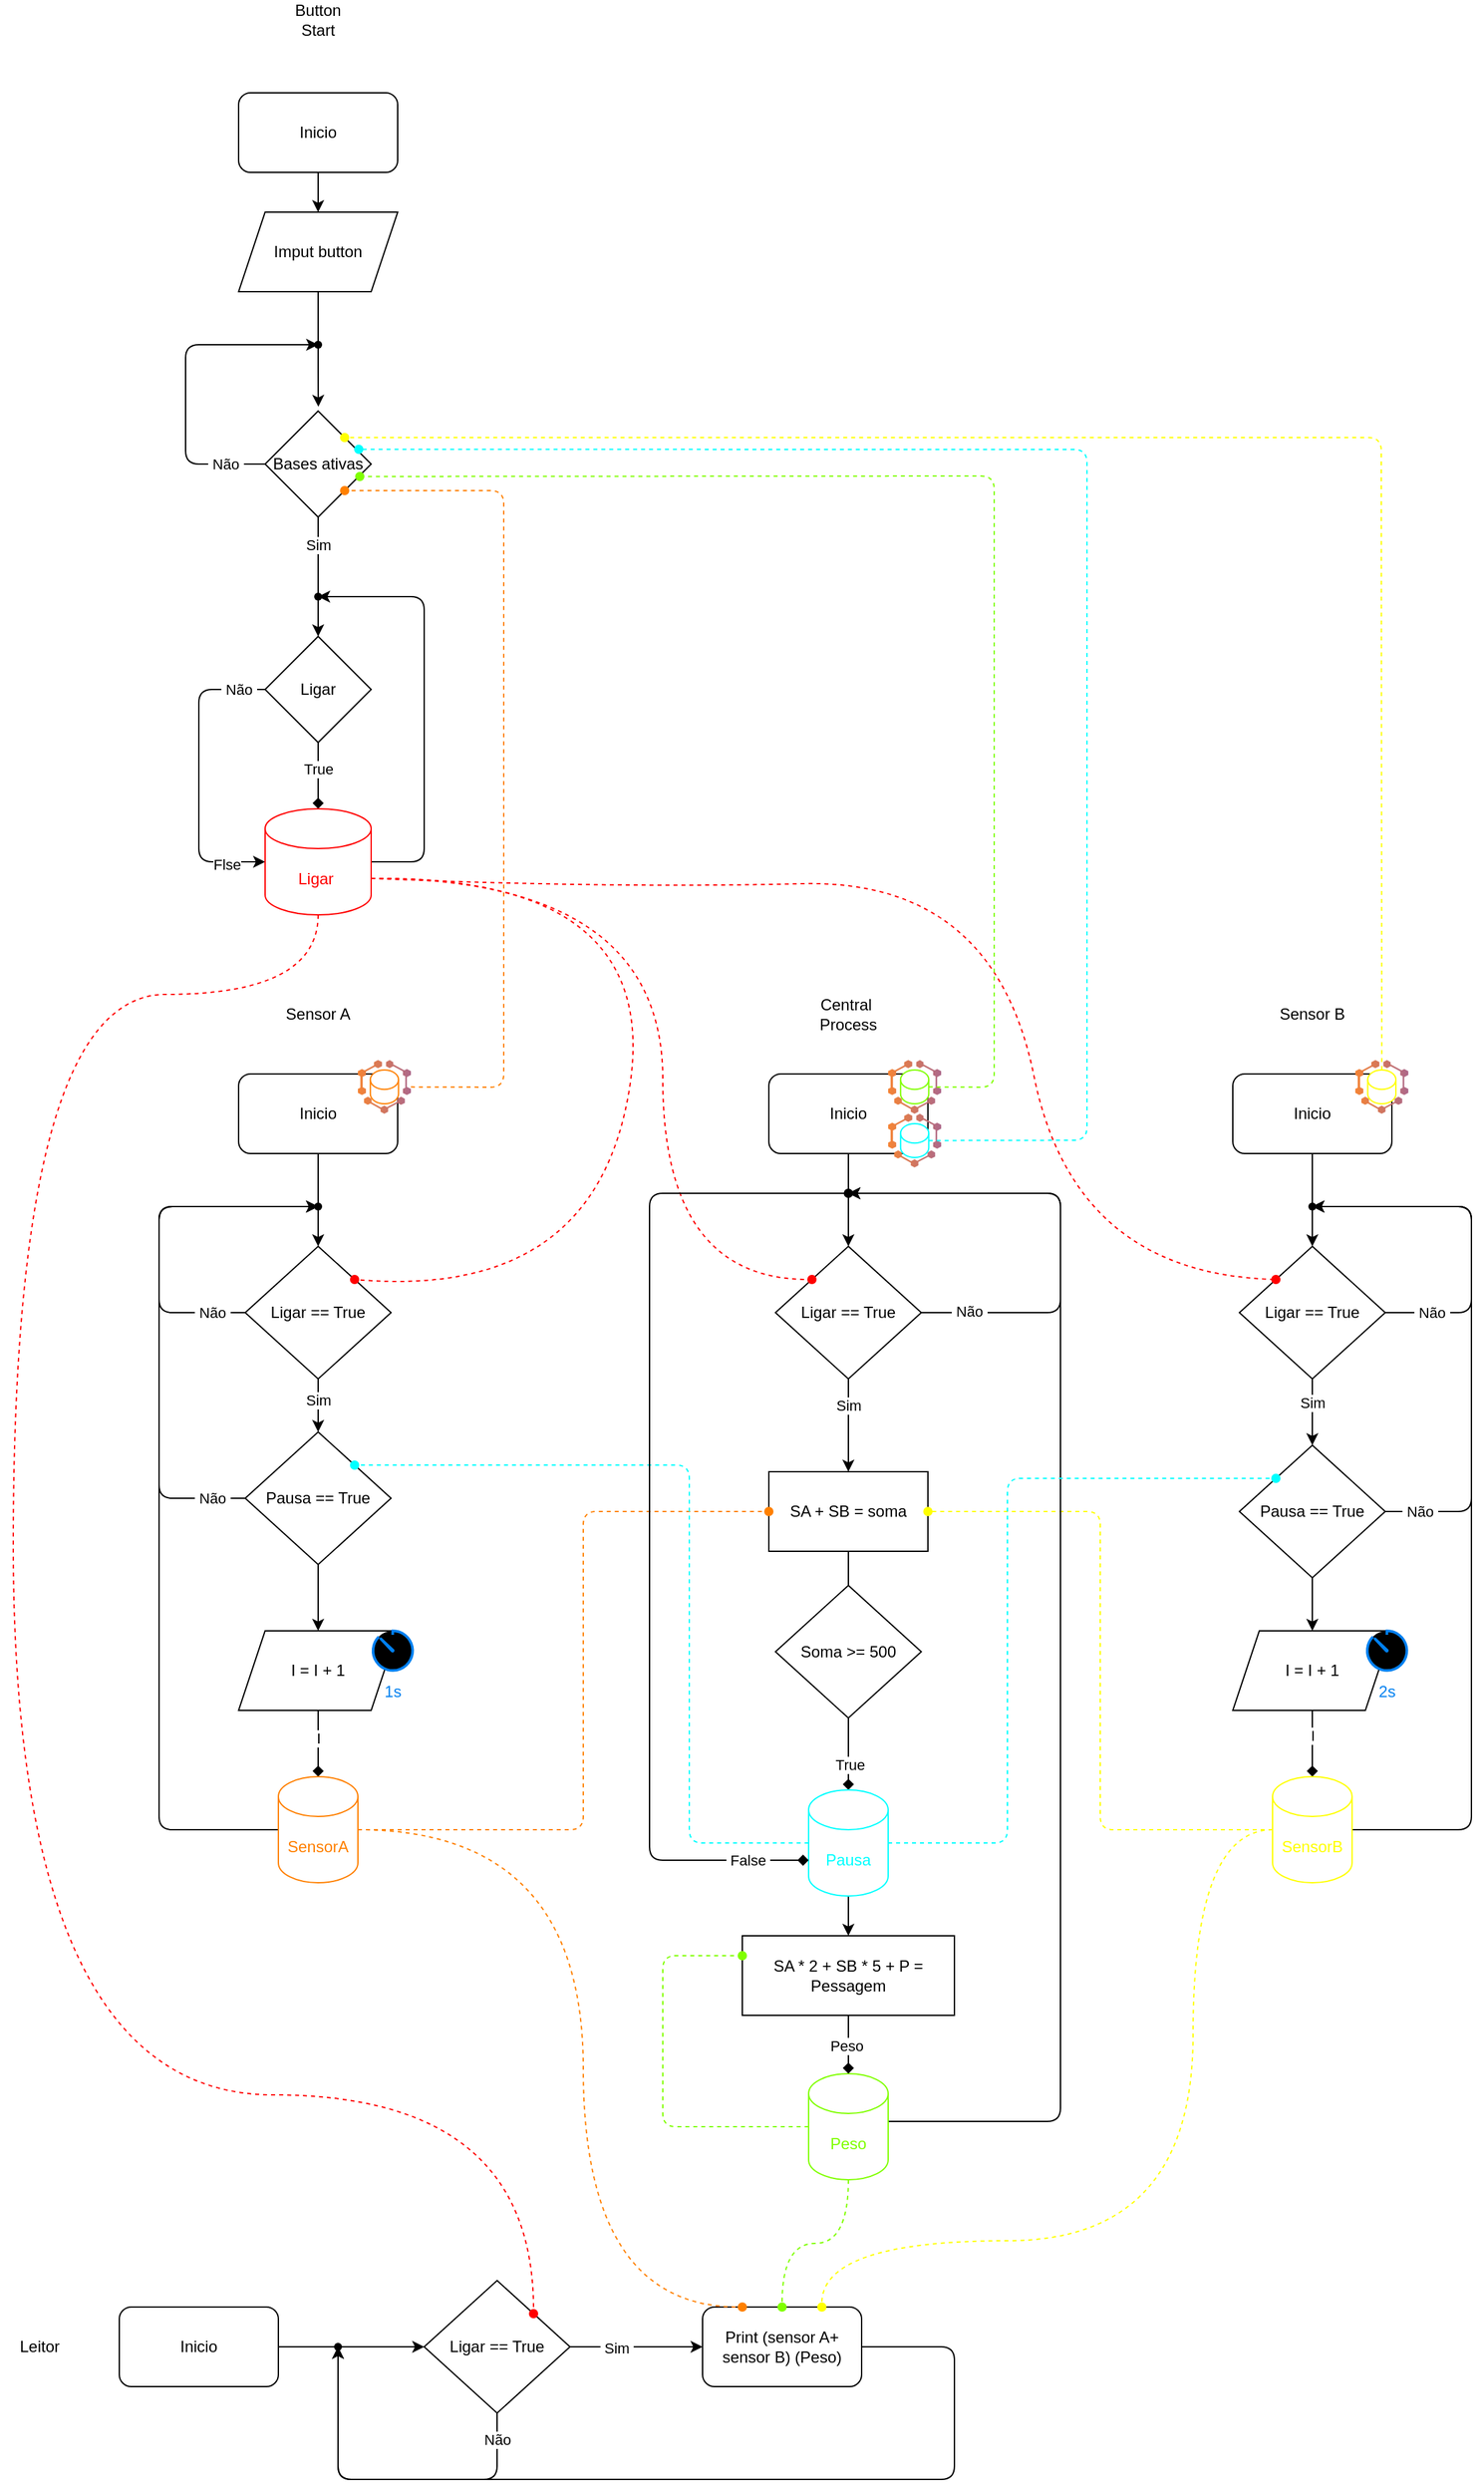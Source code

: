 <mxfile>
    <diagram id="WHZGx_XyxvtRaVAg5T50" name="Page-1">
        <mxGraphModel dx="1189" dy="1911" grid="1" gridSize="10" guides="1" tooltips="1" connect="1" arrows="1" fold="1" page="1" pageScale="1" pageWidth="850" pageHeight="1100" math="0" shadow="0">
            <root>
                <mxCell id="0"/>
                <mxCell id="1" parent="0"/>
                <mxCell id="6" style="edgeStyle=none;html=1;fontColor=#000000;strokeColor=#000000;entryX=0.5;entryY=0;entryDx=0;entryDy=0;" parent="1" source="4" target="7" edge="1">
                    <mxGeometry relative="1" as="geometry">
                        <mxPoint x="410" y="230" as="targetPoint"/>
                    </mxGeometry>
                </mxCell>
                <mxCell id="4" value="Inicio" style="rounded=1;whiteSpace=wrap;html=1;fontColor=#000000;strokeColor=#000000;" parent="1" vertex="1">
                    <mxGeometry x="350" y="60" width="120" height="60" as="geometry"/>
                </mxCell>
                <mxCell id="5" value="Button Start" style="text;html=1;strokeColor=none;fillColor=none;align=center;verticalAlign=middle;whiteSpace=wrap;rounded=0;fontColor=#000000;" parent="1" vertex="1">
                    <mxGeometry x="380" y="-10" width="60" height="30" as="geometry"/>
                </mxCell>
                <mxCell id="8" style="edgeStyle=none;html=1;fontColor=#000000;strokeColor=#000000;startArrow=none;" parent="1" source="109" edge="1">
                    <mxGeometry relative="1" as="geometry">
                        <mxPoint x="410" y="470" as="targetPoint"/>
                    </mxGeometry>
                </mxCell>
                <mxCell id="130" style="edgeStyle=orthogonalEdgeStyle;html=1;labelBackgroundColor=#000000;strokeColor=#000000;fontColor=#000000;startArrow=none;startFill=0;endArrow=classic;endFill=1;entryX=0.502;entryY=-0.04;entryDx=0;entryDy=0;entryPerimeter=0;" parent="1" source="134" target="128" edge="1">
                    <mxGeometry relative="1" as="geometry">
                        <mxPoint x="410" y="260" as="targetPoint"/>
                    </mxGeometry>
                </mxCell>
                <mxCell id="7" value="Imput button" style="shape=parallelogram;perimeter=parallelogramPerimeter;whiteSpace=wrap;html=1;fixedSize=1;fontColor=#000000;strokeColor=#000000;" parent="1" vertex="1">
                    <mxGeometry x="350" y="150" width="120" height="60" as="geometry"/>
                </mxCell>
                <mxCell id="10" style="edgeStyle=none;html=1;endArrow=classic;endFill=1;fontColor=#000000;strokeColor=#000000;entryX=0;entryY=0.5;entryDx=0;entryDy=0;entryPerimeter=0;" parent="1" source="9" target="16" edge="1">
                    <mxGeometry relative="1" as="geometry">
                        <mxPoint x="410" y="290" as="targetPoint"/>
                        <Array as="points">
                            <mxPoint x="320" y="510"/>
                            <mxPoint x="320" y="580"/>
                            <mxPoint x="320" y="640"/>
                        </Array>
                    </mxGeometry>
                </mxCell>
                <mxCell id="11" value="&amp;nbsp;Não&amp;nbsp;" style="edgeLabel;html=1;align=center;verticalAlign=middle;resizable=0;points=[];fontColor=#000000;" parent="10" vertex="1" connectable="0">
                    <mxGeometry x="-0.437" relative="1" as="geometry">
                        <mxPoint x="30" y="-15" as="offset"/>
                    </mxGeometry>
                </mxCell>
                <mxCell id="108" value="Flse" style="edgeLabel;html=1;align=center;verticalAlign=middle;resizable=0;points=[];fontColor=#000000;" parent="10" vertex="1" connectable="0">
                    <mxGeometry x="0.82" y="-2" relative="1" as="geometry">
                        <mxPoint x="-9" as="offset"/>
                    </mxGeometry>
                </mxCell>
                <mxCell id="13" style="edgeStyle=none;html=1;endArrow=diamond;endFill=1;fontColor=#000000;strokeColor=#000000;" parent="1" source="9" edge="1">
                    <mxGeometry relative="1" as="geometry">
                        <mxPoint x="410" y="600" as="targetPoint"/>
                    </mxGeometry>
                </mxCell>
                <mxCell id="27" value="True" style="edgeLabel;html=1;align=center;verticalAlign=middle;resizable=0;points=[];fontColor=#000000;" parent="13" vertex="1" connectable="0">
                    <mxGeometry x="-0.392" relative="1" as="geometry">
                        <mxPoint y="5" as="offset"/>
                    </mxGeometry>
                </mxCell>
                <mxCell id="9" value="Ligar" style="rhombus;whiteSpace=wrap;html=1;fontColor=#000000;strokeColor=#000000;" parent="1" vertex="1">
                    <mxGeometry x="370" y="470" width="80" height="80" as="geometry"/>
                </mxCell>
                <mxCell id="110" value="" style="edgeStyle=orthogonalEdgeStyle;html=1;labelBackgroundColor=#000000;strokeColor=#000000;fontColor=#000000;startArrow=none;startFill=0;endArrow=classic;endFill=1;" parent="1" source="16" target="109" edge="1">
                    <mxGeometry relative="1" as="geometry">
                        <Array as="points">
                            <mxPoint x="490" y="640.0"/>
                            <mxPoint x="490" y="440"/>
                        </Array>
                    </mxGeometry>
                </mxCell>
                <mxCell id="16" value="Ligar&amp;nbsp;" style="shape=cylinder3;whiteSpace=wrap;html=1;boundedLbl=1;backgroundOutline=1;size=15;strokeColor=#FF0000;fontColor=#FF0000;" parent="1" vertex="1">
                    <mxGeometry x="370" y="600" width="80" height="80" as="geometry"/>
                </mxCell>
                <mxCell id="18" value="Central&amp;nbsp;&lt;br&gt;Process" style="text;html=1;strokeColor=none;fillColor=none;align=center;verticalAlign=middle;whiteSpace=wrap;rounded=0;fontColor=#000000;" parent="1" vertex="1">
                    <mxGeometry x="780" y="740" width="60" height="30" as="geometry"/>
                </mxCell>
                <mxCell id="36" value="" style="edgeStyle=orthogonalEdgeStyle;html=1;labelBackgroundColor=#000000;strokeColor=#000000;fontColor=#000000;startArrow=none;startFill=0;endArrow=classic;endFill=1;" parent="1" source="19" target="23" edge="1">
                    <mxGeometry relative="1" as="geometry"/>
                </mxCell>
                <mxCell id="19" value="Inicio" style="rounded=1;whiteSpace=wrap;html=1;fontColor=#000000;strokeColor=#000000;" parent="1" vertex="1">
                    <mxGeometry x="750" y="800" width="120" height="60" as="geometry"/>
                </mxCell>
                <mxCell id="26" value="" style="edgeStyle=orthogonalEdgeStyle;curved=1;html=1;labelBackgroundColor=#000000;strokeColor=#000000;fontColor=#000000;endArrow=classic;endFill=1;" parent="1" source="23" target="25" edge="1">
                    <mxGeometry relative="1" as="geometry"/>
                </mxCell>
                <mxCell id="44" value="Sim" style="edgeLabel;html=1;align=center;verticalAlign=middle;resizable=0;points=[];fontColor=#000000;" parent="26" vertex="1" connectable="0">
                    <mxGeometry x="-0.622" y="1" relative="1" as="geometry">
                        <mxPoint x="-1" y="7" as="offset"/>
                    </mxGeometry>
                </mxCell>
                <mxCell id="89" value="" style="edgeStyle=orthogonalEdgeStyle;html=1;labelBackgroundColor=#000000;strokeColor=#000000;fontColor=#FF0000;startArrow=none;startFill=0;endArrow=classic;endFill=1;" parent="1" source="23" edge="1">
                    <mxGeometry relative="1" as="geometry">
                        <mxPoint x="810" y="890" as="targetPoint"/>
                        <Array as="points">
                            <mxPoint x="970" y="980"/>
                            <mxPoint x="970" y="890"/>
                        </Array>
                    </mxGeometry>
                </mxCell>
                <mxCell id="92" value="&amp;nbsp;Não&amp;nbsp;" style="edgeLabel;html=1;align=center;verticalAlign=middle;resizable=0;points=[];fontColor=#000000;" parent="89" vertex="1" connectable="0">
                    <mxGeometry x="-0.798" y="1" relative="1" as="geometry">
                        <mxPoint as="offset"/>
                    </mxGeometry>
                </mxCell>
                <mxCell id="23" value="Ligar == True" style="rhombus;whiteSpace=wrap;html=1;labelBackgroundColor=none;strokeColor=#000000;fontColor=#000000;" parent="1" vertex="1">
                    <mxGeometry x="755" y="930" width="110" height="100" as="geometry"/>
                </mxCell>
                <mxCell id="69" style="edgeStyle=orthogonalEdgeStyle;html=1;labelBackgroundColor=#000000;strokeColor=#000000;fontColor=#333300;startArrow=none;startFill=0;endArrow=classic;endFill=1;" parent="1" source="25" edge="1">
                    <mxGeometry relative="1" as="geometry">
                        <mxPoint x="810" y="1220" as="targetPoint"/>
                    </mxGeometry>
                </mxCell>
                <mxCell id="25" value="SA + SB = soma" style="whiteSpace=wrap;html=1;strokeColor=#000000;fontColor=#000000;labelBackgroundColor=none;" parent="1" vertex="1">
                    <mxGeometry x="750" y="1100" width="120" height="60" as="geometry"/>
                </mxCell>
                <mxCell id="31" value="Sensor A" style="text;html=1;strokeColor=none;fillColor=none;align=center;verticalAlign=middle;whiteSpace=wrap;rounded=0;labelBackgroundColor=none;fontColor=#000000;" parent="1" vertex="1">
                    <mxGeometry x="380" y="740" width="60" height="30" as="geometry"/>
                </mxCell>
                <mxCell id="35" value="" style="edgeStyle=orthogonalEdgeStyle;html=1;labelBackgroundColor=#000000;strokeColor=#000000;fontColor=#000000;startArrow=none;startFill=0;endArrow=classic;endFill=1;" parent="1" source="46" target="34" edge="1">
                    <mxGeometry relative="1" as="geometry"/>
                </mxCell>
                <mxCell id="32" value="Inicio" style="rounded=1;whiteSpace=wrap;html=1;fontColor=#000000;strokeColor=#000000;" parent="1" vertex="1">
                    <mxGeometry x="350" y="800" width="120" height="60" as="geometry"/>
                </mxCell>
                <mxCell id="41" value="" style="edgeStyle=orthogonalEdgeStyle;html=1;labelBackgroundColor=#000000;strokeColor=#000000;fontColor=#000000;startArrow=none;startFill=0;endArrow=classic;endFill=1;" parent="1" source="34" edge="1">
                    <mxGeometry relative="1" as="geometry">
                        <mxPoint x="410" y="1070" as="targetPoint"/>
                    </mxGeometry>
                </mxCell>
                <mxCell id="45" value="Sim" style="edgeLabel;html=1;align=center;verticalAlign=middle;resizable=0;points=[];fontColor=#000000;" parent="41" vertex="1" connectable="0">
                    <mxGeometry x="-0.747" y="-1" relative="1" as="geometry">
                        <mxPoint x="1" y="11" as="offset"/>
                    </mxGeometry>
                </mxCell>
                <mxCell id="49" style="edgeStyle=orthogonalEdgeStyle;html=1;labelBackgroundColor=#000000;strokeColor=#000000;fontColor=#000000;startArrow=none;startFill=0;endArrow=classic;endFill=1;" parent="1" source="34" target="46" edge="1">
                    <mxGeometry relative="1" as="geometry">
                        <mxPoint x="240" y="980" as="targetPoint"/>
                        <Array as="points">
                            <mxPoint x="290" y="980"/>
                            <mxPoint x="290" y="900"/>
                        </Array>
                    </mxGeometry>
                </mxCell>
                <mxCell id="50" value="&amp;nbsp;Não&amp;nbsp;" style="edgeLabel;html=1;align=center;verticalAlign=middle;resizable=0;points=[];fontColor=#000000;" parent="49" vertex="1" connectable="0">
                    <mxGeometry x="-0.329" relative="1" as="geometry">
                        <mxPoint x="40" y="24" as="offset"/>
                    </mxGeometry>
                </mxCell>
                <mxCell id="34" value="Ligar == True" style="rhombus;whiteSpace=wrap;html=1;labelBackgroundColor=none;strokeColor=#000000;fontColor=#000000;" parent="1" vertex="1">
                    <mxGeometry x="355" y="930" width="110" height="100" as="geometry"/>
                </mxCell>
                <mxCell id="38" value="" style="curved=1;endArrow=oval;html=1;labelBackgroundColor=#000000;strokeColor=#FF0000;fontColor=#000000;exitX=1;exitY=0;exitDx=0;exitDy=52.5;exitPerimeter=0;entryX=1;entryY=0;entryDx=0;entryDy=0;dashed=1;endFill=1;" parent="1" source="16" target="34" edge="1">
                    <mxGeometry width="50" height="50" relative="1" as="geometry">
                        <mxPoint x="690" y="880" as="sourcePoint"/>
                        <mxPoint x="740" y="830" as="targetPoint"/>
                        <Array as="points">
                            <mxPoint x="670" y="650"/>
                            <mxPoint x="620" y="970"/>
                        </Array>
                    </mxGeometry>
                </mxCell>
                <mxCell id="43" value="" style="edgeStyle=orthogonalEdgeStyle;html=1;labelBackgroundColor=#000000;strokeColor=#000000;fontColor=#331A00;startArrow=none;startFill=0;endArrow=diamond;endFill=1;" parent="1" source="39" target="42" edge="1">
                    <mxGeometry relative="1" as="geometry"/>
                </mxCell>
                <mxCell id="93" value="I" style="edgeLabel;html=1;align=center;verticalAlign=middle;resizable=0;points=[];fontColor=#000000;" parent="43" vertex="1" connectable="0">
                    <mxGeometry x="0.222" y="-1" relative="1" as="geometry">
                        <mxPoint x="1" y="-10" as="offset"/>
                    </mxGeometry>
                </mxCell>
                <mxCell id="39" value="I = I + 1" style="shape=parallelogram;perimeter=parallelogramPerimeter;whiteSpace=wrap;html=1;fixedSize=1;labelBackgroundColor=none;strokeColor=#000000;fontColor=#000000;" parent="1" vertex="1">
                    <mxGeometry x="350" y="1220" width="120" height="60" as="geometry"/>
                </mxCell>
                <mxCell id="47" value="" style="edgeStyle=orthogonalEdgeStyle;html=1;labelBackgroundColor=#000000;strokeColor=#000000;fontColor=#000000;startArrow=none;startFill=0;endArrow=classic;endFill=1;entryX=1.071;entryY=0.554;entryDx=0;entryDy=0;entryPerimeter=0;exitX=0;exitY=0.5;exitDx=0;exitDy=0;exitPerimeter=0;" parent="1" source="42" target="46" edge="1">
                    <mxGeometry relative="1" as="geometry">
                        <Array as="points">
                            <mxPoint x="290" y="1370"/>
                            <mxPoint x="290" y="900"/>
                        </Array>
                    </mxGeometry>
                </mxCell>
                <mxCell id="67" style="edgeStyle=orthogonalEdgeStyle;html=1;entryX=0;entryY=0.5;entryDx=0;entryDy=0;dashed=1;labelBackgroundColor=#000000;strokeColor=#FF8000;fontColor=#333300;startArrow=none;startFill=0;endArrow=oval;endFill=1;" parent="1" source="42" target="25" edge="1">
                    <mxGeometry relative="1" as="geometry">
                        <Array as="points">
                            <mxPoint x="610" y="1370"/>
                            <mxPoint x="610" y="1130"/>
                        </Array>
                    </mxGeometry>
                </mxCell>
                <mxCell id="42" value="SensorA" style="shape=cylinder3;whiteSpace=wrap;html=1;boundedLbl=1;backgroundOutline=1;size=15;labelBackgroundColor=none;strokeColor=#FF8000;fontColor=#FF8000;" parent="1" vertex="1">
                    <mxGeometry x="380" y="1330" width="60" height="80" as="geometry"/>
                </mxCell>
                <mxCell id="48" value="" style="edgeStyle=orthogonalEdgeStyle;html=1;labelBackgroundColor=#000000;strokeColor=#000000;fontColor=#000000;startArrow=none;startFill=0;endArrow=none;endFill=1;" parent="1" source="32" target="46" edge="1">
                    <mxGeometry relative="1" as="geometry">
                        <mxPoint x="410" y="860" as="sourcePoint"/>
                        <mxPoint x="410" y="930" as="targetPoint"/>
                    </mxGeometry>
                </mxCell>
                <mxCell id="46" value="" style="shape=waypoint;sketch=0;size=6;pointerEvents=1;points=[];fillColor=default;resizable=0;rotatable=0;perimeter=centerPerimeter;snapToPoint=1;strokeColor=#000000;fontColor=#331A00;labelBackgroundColor=none;" parent="1" vertex="1">
                    <mxGeometry x="400" y="890" width="20" height="20" as="geometry"/>
                </mxCell>
                <mxCell id="52" value="Sensor B" style="text;html=1;strokeColor=none;fillColor=none;align=center;verticalAlign=middle;whiteSpace=wrap;rounded=0;labelBackgroundColor=none;fontColor=#000000;" parent="1" vertex="1">
                    <mxGeometry x="1130" y="740" width="60" height="30" as="geometry"/>
                </mxCell>
                <mxCell id="53" value="" style="edgeStyle=orthogonalEdgeStyle;html=1;labelBackgroundColor=#000000;strokeColor=#000000;fontColor=#000000;startArrow=none;startFill=0;endArrow=classic;endFill=1;" parent="1" source="65" target="59" edge="1">
                    <mxGeometry relative="1" as="geometry"/>
                </mxCell>
                <mxCell id="54" value="Inicio" style="rounded=1;whiteSpace=wrap;html=1;fontColor=#000000;strokeColor=#000000;" parent="1" vertex="1">
                    <mxGeometry x="1100" y="800" width="120" height="60" as="geometry"/>
                </mxCell>
                <mxCell id="55" value="" style="edgeStyle=orthogonalEdgeStyle;html=1;labelBackgroundColor=#000000;strokeColor=#000000;fontColor=#000000;startArrow=none;startFill=0;endArrow=classic;endFill=1;entryX=0.5;entryY=0;entryDx=0;entryDy=0;" parent="1" source="59" target="79" edge="1">
                    <mxGeometry relative="1" as="geometry">
                        <mxPoint x="1010" y="1020" as="targetPoint"/>
                    </mxGeometry>
                </mxCell>
                <mxCell id="56" value="Sim" style="edgeLabel;html=1;align=center;verticalAlign=middle;resizable=0;points=[];fontColor=#000000;" parent="55" vertex="1" connectable="0">
                    <mxGeometry x="-0.747" y="-1" relative="1" as="geometry">
                        <mxPoint x="1" y="11" as="offset"/>
                    </mxGeometry>
                </mxCell>
                <mxCell id="57" style="edgeStyle=orthogonalEdgeStyle;html=1;labelBackgroundColor=#000000;strokeColor=#000000;fontColor=#000000;startArrow=none;startFill=0;endArrow=classic;endFill=1;" parent="1" source="59" target="65" edge="1">
                    <mxGeometry relative="1" as="geometry">
                        <mxPoint x="990" y="980" as="targetPoint"/>
                        <Array as="points">
                            <mxPoint x="1280" y="980"/>
                            <mxPoint x="1280" y="900"/>
                        </Array>
                    </mxGeometry>
                </mxCell>
                <mxCell id="58" value="&amp;nbsp;Não&amp;nbsp;" style="edgeLabel;html=1;align=center;verticalAlign=middle;resizable=0;points=[];fontColor=#000000;" parent="57" vertex="1" connectable="0">
                    <mxGeometry x="-0.329" relative="1" as="geometry">
                        <mxPoint x="-30" y="24" as="offset"/>
                    </mxGeometry>
                </mxCell>
                <mxCell id="59" value="Ligar == True" style="rhombus;whiteSpace=wrap;html=1;labelBackgroundColor=none;strokeColor=#000000;fontColor=#000000;" parent="1" vertex="1">
                    <mxGeometry x="1105" y="930" width="110" height="100" as="geometry"/>
                </mxCell>
                <mxCell id="60" value="" style="edgeStyle=orthogonalEdgeStyle;html=1;labelBackgroundColor=#000000;strokeColor=#000000;fontColor=#331A00;startArrow=none;startFill=0;endArrow=diamond;endFill=1;" parent="1" source="61" target="63" edge="1">
                    <mxGeometry relative="1" as="geometry"/>
                </mxCell>
                <mxCell id="94" value="I" style="edgeLabel;html=1;align=center;verticalAlign=middle;resizable=0;points=[];fontColor=#000000;" parent="60" vertex="1" connectable="0">
                    <mxGeometry x="-0.258" relative="1" as="geometry">
                        <mxPoint as="offset"/>
                    </mxGeometry>
                </mxCell>
                <mxCell id="61" value="I = I + 1" style="shape=parallelogram;perimeter=parallelogramPerimeter;whiteSpace=wrap;html=1;fixedSize=1;labelBackgroundColor=none;strokeColor=#000000;fontColor=#000000;" parent="1" vertex="1">
                    <mxGeometry x="1100" y="1220" width="120" height="60" as="geometry"/>
                </mxCell>
                <mxCell id="62" value="" style="edgeStyle=orthogonalEdgeStyle;html=1;labelBackgroundColor=#000000;strokeColor=#000000;fontColor=#000000;startArrow=none;startFill=0;endArrow=classic;endFill=1;entryX=1.071;entryY=0.554;entryDx=0;entryDy=0;entryPerimeter=0;" parent="1" source="63" target="65" edge="1">
                    <mxGeometry relative="1" as="geometry">
                        <Array as="points">
                            <mxPoint x="1280" y="1370"/>
                            <mxPoint x="1280" y="900"/>
                        </Array>
                    </mxGeometry>
                </mxCell>
                <mxCell id="68" style="edgeStyle=orthogonalEdgeStyle;html=1;entryX=1;entryY=0.5;entryDx=0;entryDy=0;dashed=1;labelBackgroundColor=#000000;strokeColor=#FFFF00;fontColor=#FFFF00;startArrow=none;startFill=0;endArrow=oval;endFill=1;" parent="1" source="63" target="25" edge="1">
                    <mxGeometry relative="1" as="geometry"/>
                </mxCell>
                <mxCell id="63" value="SensorB" style="shape=cylinder3;whiteSpace=wrap;html=1;boundedLbl=1;backgroundOutline=1;size=15;labelBackgroundColor=none;strokeColor=#FFFF00;fontColor=#FFFF00;" parent="1" vertex="1">
                    <mxGeometry x="1130" y="1330" width="60" height="80" as="geometry"/>
                </mxCell>
                <mxCell id="64" value="" style="edgeStyle=orthogonalEdgeStyle;html=1;labelBackgroundColor=#000000;strokeColor=#000000;fontColor=#000000;startArrow=none;startFill=0;endArrow=none;endFill=1;" parent="1" source="54" target="65" edge="1">
                    <mxGeometry relative="1" as="geometry">
                        <mxPoint x="1160" y="860" as="sourcePoint"/>
                        <mxPoint x="1160" y="930" as="targetPoint"/>
                    </mxGeometry>
                </mxCell>
                <mxCell id="65" value="" style="shape=waypoint;sketch=0;size=6;pointerEvents=1;points=[];fillColor=default;resizable=0;rotatable=0;perimeter=centerPerimeter;snapToPoint=1;strokeColor=#000000;fontColor=#331A00;labelBackgroundColor=none;" parent="1" vertex="1">
                    <mxGeometry x="1150" y="890" width="20" height="20" as="geometry"/>
                </mxCell>
                <mxCell id="66" value="" style="curved=1;endArrow=oval;html=1;labelBackgroundColor=#000000;strokeColor=#FF0000;fontColor=#000000;exitX=1;exitY=0;exitDx=0;exitDy=52.5;exitPerimeter=0;entryX=0;entryY=0;entryDx=0;entryDy=0;dashed=1;endFill=1;" parent="1" source="16" target="59" edge="1">
                    <mxGeometry width="50" height="50" relative="1" as="geometry">
                        <mxPoint x="690" y="790" as="sourcePoint"/>
                        <mxPoint x="740" y="740" as="targetPoint"/>
                        <Array as="points">
                            <mxPoint x="630" y="660"/>
                            <mxPoint x="920" y="653"/>
                            <mxPoint x="980" y="950"/>
                        </Array>
                    </mxGeometry>
                </mxCell>
                <mxCell id="24" style="edgeStyle=orthogonalEdgeStyle;html=1;labelBackgroundColor=#000000;strokeColor=#FF0000;fontColor=#000000;endArrow=oval;endFill=1;curved=1;dashed=1;exitX=1;exitY=0;exitDx=0;exitDy=52.5;exitPerimeter=0;entryX=0;entryY=0;entryDx=0;entryDy=0;" parent="1" source="16" target="23" edge="1">
                    <mxGeometry relative="1" as="geometry">
                        <mxPoint x="770" y="910" as="targetPoint"/>
                        <Array as="points">
                            <mxPoint x="670" y="653"/>
                            <mxPoint x="670" y="955"/>
                        </Array>
                    </mxGeometry>
                </mxCell>
                <mxCell id="71" style="edgeStyle=orthogonalEdgeStyle;html=1;labelBackgroundColor=#000000;strokeColor=#000000;fontColor=#333300;startArrow=none;startFill=0;endArrow=diamond;endFill=1;" parent="1" source="70" edge="1">
                    <mxGeometry relative="1" as="geometry">
                        <mxPoint x="810" y="1340" as="targetPoint"/>
                    </mxGeometry>
                </mxCell>
                <mxCell id="77" value="Sim" style="edgeLabel;html=1;align=center;verticalAlign=middle;resizable=0;points=[];fontColor=#000000;" parent="71" vertex="1" connectable="0">
                    <mxGeometry x="-0.281" y="1" relative="1" as="geometry">
                        <mxPoint y="-64" as="offset"/>
                    </mxGeometry>
                </mxCell>
                <mxCell id="101" value="True" style="edgeLabel;html=1;align=center;verticalAlign=middle;resizable=0;points=[];fontColor=#000000;" parent="71" vertex="1" connectable="0">
                    <mxGeometry x="0.291" relative="1" as="geometry">
                        <mxPoint as="offset"/>
                    </mxGeometry>
                </mxCell>
                <mxCell id="70" value="Soma &amp;gt;= 500" style="rhombus;whiteSpace=wrap;html=1;labelBackgroundColor=none;strokeColor=#000000;fontColor=#000000;" parent="1" vertex="1">
                    <mxGeometry x="755" y="1185.75" width="110" height="100" as="geometry"/>
                </mxCell>
                <mxCell id="73" style="edgeStyle=orthogonalEdgeStyle;html=1;labelBackgroundColor=#000000;strokeColor=#000000;fontColor=#333300;startArrow=none;startFill=0;endArrow=classic;endFill=1;" parent="1" source="72" target="39" edge="1">
                    <mxGeometry relative="1" as="geometry"/>
                </mxCell>
                <mxCell id="74" style="edgeStyle=orthogonalEdgeStyle;html=1;labelBackgroundColor=#000000;strokeColor=#000000;fontColor=#333300;startArrow=none;startFill=0;endArrow=classic;endFill=1;" parent="1" source="72" target="46" edge="1">
                    <mxGeometry relative="1" as="geometry">
                        <Array as="points">
                            <mxPoint x="290" y="1120"/>
                            <mxPoint x="290" y="900"/>
                        </Array>
                    </mxGeometry>
                </mxCell>
                <mxCell id="75" value="&amp;nbsp;Não&amp;nbsp;" style="edgeLabel;html=1;align=center;verticalAlign=middle;resizable=0;points=[];fontColor=#000000;" parent="74" vertex="1" connectable="0">
                    <mxGeometry x="-0.911" y="2" relative="1" as="geometry">
                        <mxPoint x="-7" y="-2" as="offset"/>
                    </mxGeometry>
                </mxCell>
                <mxCell id="72" value="Pausa == True" style="rhombus;whiteSpace=wrap;html=1;labelBackgroundColor=none;strokeColor=#000000;fontColor=#000000;" parent="1" vertex="1">
                    <mxGeometry x="355" y="1070" width="110" height="100" as="geometry"/>
                </mxCell>
                <mxCell id="78" style="edgeStyle=orthogonalEdgeStyle;html=1;entryX=1;entryY=0;entryDx=0;entryDy=0;labelBackgroundColor=#000000;strokeColor=#00FFFF;fontColor=#1A3300;startArrow=none;startFill=0;endArrow=oval;endFill=1;dashed=1;exitX=0;exitY=0.5;exitDx=0;exitDy=0;exitPerimeter=0;" parent="1" source="100" target="72" edge="1">
                    <mxGeometry relative="1" as="geometry">
                        <Array as="points">
                            <mxPoint x="690" y="1380"/>
                            <mxPoint x="690" y="1095"/>
                        </Array>
                    </mxGeometry>
                </mxCell>
                <mxCell id="103" style="edgeStyle=orthogonalEdgeStyle;html=1;labelBackgroundColor=#000000;strokeColor=#000000;fontColor=#000000;startArrow=none;startFill=0;endArrow=classic;endFill=1;" parent="1" source="76" edge="1">
                    <mxGeometry relative="1" as="geometry">
                        <mxPoint x="810" y="890" as="targetPoint"/>
                        <Array as="points">
                            <mxPoint x="970" y="1590"/>
                            <mxPoint x="970" y="890"/>
                        </Array>
                    </mxGeometry>
                </mxCell>
                <mxCell id="76" value="Peso" style="shape=cylinder3;whiteSpace=wrap;html=1;boundedLbl=1;backgroundOutline=1;size=15;labelBackgroundColor=none;strokeColor=#80FF00;fontColor=#80FF00;" parent="1" vertex="1">
                    <mxGeometry x="780" y="1554" width="60" height="80" as="geometry"/>
                </mxCell>
                <mxCell id="80" value="" style="edgeStyle=orthogonalEdgeStyle;html=1;labelBackgroundColor=#000000;strokeColor=#000000;fontColor=#1A3300;startArrow=none;startFill=0;endArrow=classic;endFill=1;" parent="1" source="79" target="61" edge="1">
                    <mxGeometry relative="1" as="geometry"/>
                </mxCell>
                <mxCell id="81" style="edgeStyle=orthogonalEdgeStyle;html=1;labelBackgroundColor=#000000;strokeColor=#000000;fontColor=#1A3300;startArrow=none;startFill=0;endArrow=classic;endFill=1;" parent="1" source="79" target="65" edge="1">
                    <mxGeometry relative="1" as="geometry">
                        <mxPoint x="1200" y="880" as="targetPoint"/>
                        <Array as="points">
                            <mxPoint x="1280" y="1130"/>
                            <mxPoint x="1280" y="900"/>
                        </Array>
                    </mxGeometry>
                </mxCell>
                <mxCell id="82" value="&amp;nbsp;Não&amp;nbsp;" style="edgeLabel;html=1;align=center;verticalAlign=middle;resizable=0;points=[];fontColor=#000000;" parent="81" vertex="1" connectable="0">
                    <mxGeometry x="-0.875" relative="1" as="geometry">
                        <mxPoint as="offset"/>
                    </mxGeometry>
                </mxCell>
                <mxCell id="79" value="Pausa == True" style="rhombus;whiteSpace=wrap;html=1;labelBackgroundColor=none;strokeColor=#000000;fontColor=#000000;" parent="1" vertex="1">
                    <mxGeometry x="1105" y="1080" width="110" height="100" as="geometry"/>
                </mxCell>
                <mxCell id="83" style="edgeStyle=orthogonalEdgeStyle;html=1;entryX=0;entryY=0;entryDx=0;entryDy=0;labelBackgroundColor=#000000;strokeColor=#00FFFF;fontColor=#000000;startArrow=none;startFill=0;endArrow=oval;endFill=1;dashed=1;exitX=1;exitY=0.5;exitDx=0;exitDy=0;exitPerimeter=0;" parent="1" source="100" target="79" edge="1">
                    <mxGeometry relative="1" as="geometry">
                        <Array as="points">
                            <mxPoint x="930" y="1380"/>
                            <mxPoint x="930" y="1105"/>
                        </Array>
                    </mxGeometry>
                </mxCell>
                <mxCell id="95" value="2s" style="html=1;verticalLabelPosition=bottom;align=center;labelBackgroundColor=none;verticalAlign=top;strokeWidth=2;strokeColor=#0080F0;shadow=0;dashed=0;shape=mxgraph.ios7.icons.gauge;fontColor=#0080F0;fillColor=#000000;" parent="1" vertex="1">
                    <mxGeometry x="1200" y="1220" width="32.4" height="31.5" as="geometry"/>
                </mxCell>
                <mxCell id="96" value="1s" style="html=1;verticalLabelPosition=bottom;align=center;labelBackgroundColor=none;verticalAlign=top;strokeWidth=2;strokeColor=#0080F0;shadow=0;dashed=0;shape=mxgraph.ios7.icons.gauge;fontColor=#0080F0;fillColor=#000000;" parent="1" vertex="1">
                    <mxGeometry x="450" y="1220" width="32.4" height="31.5" as="geometry"/>
                </mxCell>
                <mxCell id="97" value="SA * 2 + SB * 5 + P = Pessagem" style="whiteSpace=wrap;html=1;strokeColor=#000000;fontColor=#000000;labelBackgroundColor=none;" parent="1" vertex="1">
                    <mxGeometry x="730" y="1450" width="160" height="60" as="geometry"/>
                </mxCell>
                <mxCell id="102" style="edgeStyle=orthogonalEdgeStyle;html=1;entryX=0.5;entryY=0;entryDx=0;entryDy=0;labelBackgroundColor=#000000;strokeColor=#000000;fontColor=#000000;startArrow=none;startFill=0;endArrow=classic;endFill=1;" parent="1" source="100" target="97" edge="1">
                    <mxGeometry relative="1" as="geometry">
                        <Array as="points">
                            <mxPoint x="810" y="1430"/>
                            <mxPoint x="810" y="1430"/>
                        </Array>
                    </mxGeometry>
                </mxCell>
                <mxCell id="100" value="Pausa" style="shape=cylinder3;whiteSpace=wrap;html=1;boundedLbl=1;backgroundOutline=1;size=15;labelBackgroundColor=none;strokeColor=#00FFFF;fontColor=#00FFFF;" parent="1" vertex="1">
                    <mxGeometry x="780" y="1340" width="60" height="80" as="geometry"/>
                </mxCell>
                <mxCell id="86" value="" style="edgeStyle=orthogonalEdgeStyle;html=1;labelBackgroundColor=#000000;strokeColor=#000000;fontColor=#000000;startArrow=oval;startFill=1;endArrow=diamond;endFill=1;entryX=0;entryY=0;entryDx=0;entryDy=52.5;entryPerimeter=0;" parent="1" target="100" edge="1">
                    <mxGeometry relative="1" as="geometry">
                        <mxPoint x="810" y="890" as="sourcePoint"/>
                        <mxPoint x="760" y="1410" as="targetPoint"/>
                        <Array as="points">
                            <mxPoint x="660" y="890"/>
                            <mxPoint x="660" y="1393"/>
                            <mxPoint x="780" y="1393"/>
                        </Array>
                    </mxGeometry>
                </mxCell>
                <mxCell id="87" value="&amp;nbsp;False&amp;nbsp;" style="edgeLabel;html=1;align=center;verticalAlign=middle;resizable=0;points=[];fontColor=#000000;" parent="86" vertex="1" connectable="0">
                    <mxGeometry x="0.9" relative="1" as="geometry">
                        <mxPoint x="-8" as="offset"/>
                    </mxGeometry>
                </mxCell>
                <mxCell id="104" style="edgeStyle=orthogonalEdgeStyle;html=1;entryX=0;entryY=0.25;entryDx=0;entryDy=0;labelBackgroundColor=#000000;strokeColor=#80FF00;fontColor=#000000;startArrow=none;startFill=0;endArrow=oval;endFill=1;dashed=1;" parent="1" source="76" target="97" edge="1">
                    <mxGeometry relative="1" as="geometry">
                        <Array as="points">
                            <mxPoint x="670" y="1594"/>
                            <mxPoint x="670" y="1465"/>
                        </Array>
                    </mxGeometry>
                </mxCell>
                <mxCell id="98" style="edgeStyle=orthogonalEdgeStyle;html=1;labelBackgroundColor=#000000;strokeColor=#000000;fontColor=#0080F0;startArrow=none;startFill=0;endArrow=diamond;endFill=1;entryX=0.5;entryY=0;entryDx=0;entryDy=0;entryPerimeter=0;" parent="1" source="97" target="76" edge="1">
                    <mxGeometry relative="1" as="geometry">
                        <mxPoint x="810" y="1550" as="targetPoint"/>
                        <Array as="points"/>
                    </mxGeometry>
                </mxCell>
                <mxCell id="99" value="Peso&amp;nbsp;" style="edgeLabel;html=1;align=center;verticalAlign=middle;resizable=0;points=[];fontColor=#000000;" parent="98" vertex="1" connectable="0">
                    <mxGeometry x="0.216" relative="1" as="geometry">
                        <mxPoint y="-4" as="offset"/>
                    </mxGeometry>
                </mxCell>
                <mxCell id="113" value="" style="edgeStyle=orthogonalEdgeStyle;html=1;labelBackgroundColor=#000000;strokeColor=#000000;fontColor=#000000;startArrow=none;startFill=0;endArrow=classic;endFill=1;" parent="1" source="114" target="112" edge="1">
                    <mxGeometry relative="1" as="geometry"/>
                </mxCell>
                <mxCell id="106" value="Inicio" style="rounded=1;whiteSpace=wrap;html=1;fontColor=#000000;strokeColor=#000000;" parent="1" vertex="1">
                    <mxGeometry x="260" y="1730" width="120" height="60" as="geometry"/>
                </mxCell>
                <mxCell id="107" value="Leitor" style="text;html=1;strokeColor=none;fillColor=none;align=center;verticalAlign=middle;whiteSpace=wrap;rounded=0;labelBackgroundColor=none;fontColor=#000000;" parent="1" vertex="1">
                    <mxGeometry x="170" y="1745" width="60" height="30" as="geometry"/>
                </mxCell>
                <mxCell id="111" value="" style="edgeStyle=none;html=1;fontColor=#000000;strokeColor=#000000;endArrow=none;exitX=0.5;exitY=1;exitDx=0;exitDy=0;" parent="1" source="128" target="109" edge="1">
                    <mxGeometry relative="1" as="geometry">
                        <mxPoint x="410" y="470" as="targetPoint"/>
                        <mxPoint x="360" y="400" as="sourcePoint"/>
                        <Array as="points">
                            <mxPoint x="410" y="390"/>
                        </Array>
                    </mxGeometry>
                </mxCell>
                <mxCell id="129" value="Sim" style="edgeLabel;html=1;align=center;verticalAlign=middle;resizable=0;points=[];fontColor=#000000;" parent="111" vertex="1" connectable="0">
                    <mxGeometry x="-0.754" y="1" relative="1" as="geometry">
                        <mxPoint x="-1" y="13" as="offset"/>
                    </mxGeometry>
                </mxCell>
                <mxCell id="109" value="" style="shape=waypoint;sketch=0;size=6;pointerEvents=1;points=[];fillColor=default;resizable=0;rotatable=0;perimeter=centerPerimeter;snapToPoint=1;strokeColor=#000000;fontColor=#FF0000;" parent="1" vertex="1">
                    <mxGeometry x="400" y="430" width="20" height="20" as="geometry"/>
                </mxCell>
                <mxCell id="115" value="" style="edgeStyle=orthogonalEdgeStyle;html=1;labelBackgroundColor=#000000;strokeColor=#000000;fontColor=#000000;startArrow=none;startFill=0;endArrow=classic;endFill=1;" parent="1" source="112" target="114" edge="1">
                    <mxGeometry relative="1" as="geometry">
                        <Array as="points">
                            <mxPoint x="545" y="1860"/>
                            <mxPoint x="425" y="1860"/>
                        </Array>
                    </mxGeometry>
                </mxCell>
                <mxCell id="117" value="&amp;nbsp;Não&amp;nbsp;" style="edgeLabel;html=1;align=center;verticalAlign=middle;resizable=0;points=[];fontColor=#000000;" parent="115" vertex="1" connectable="0">
                    <mxGeometry x="-0.311" relative="1" as="geometry">
                        <mxPoint x="43" y="-30" as="offset"/>
                    </mxGeometry>
                </mxCell>
                <mxCell id="121" value="" style="edgeStyle=orthogonalEdgeStyle;curved=1;html=1;labelBackgroundColor=#000000;strokeColor=#000000;fontColor=#000000;startArrow=none;startFill=0;endArrow=classic;endFill=1;" parent="1" source="112" target="120" edge="1">
                    <mxGeometry relative="1" as="geometry"/>
                </mxCell>
                <mxCell id="126" value="&amp;nbsp;Sim&amp;nbsp;" style="edgeLabel;html=1;align=center;verticalAlign=middle;resizable=0;points=[];fontColor=#000000;" parent="121" vertex="1" connectable="0">
                    <mxGeometry x="-0.311" y="-1" relative="1" as="geometry">
                        <mxPoint as="offset"/>
                    </mxGeometry>
                </mxCell>
                <mxCell id="112" value="Ligar == True" style="rhombus;whiteSpace=wrap;html=1;labelBackgroundColor=none;strokeColor=#000000;fontColor=#000000;" parent="1" vertex="1">
                    <mxGeometry x="490" y="1710" width="110" height="100" as="geometry"/>
                </mxCell>
                <mxCell id="116" value="" style="edgeStyle=orthogonalEdgeStyle;html=1;labelBackgroundColor=#000000;strokeColor=#000000;fontColor=#000000;startArrow=none;startFill=0;endArrow=none;endFill=1;" parent="1" source="106" target="114" edge="1">
                    <mxGeometry relative="1" as="geometry">
                        <mxPoint x="380" y="1760" as="sourcePoint"/>
                        <mxPoint x="490" y="1760" as="targetPoint"/>
                    </mxGeometry>
                </mxCell>
                <mxCell id="114" value="" style="shape=waypoint;sketch=0;size=6;pointerEvents=1;points=[];fillColor=default;resizable=0;rotatable=0;perimeter=centerPerimeter;snapToPoint=1;strokeColor=#000000;fontColor=#000000;labelBackgroundColor=none;" parent="1" vertex="1">
                    <mxGeometry x="415" y="1750" width="20" height="20" as="geometry"/>
                </mxCell>
                <mxCell id="118" style="edgeStyle=orthogonalEdgeStyle;html=1;entryX=1;entryY=0;entryDx=0;entryDy=0;labelBackgroundColor=#000000;strokeColor=#FF0000;fontColor=#000000;startArrow=none;startFill=0;endArrow=oval;endFill=1;dashed=1;curved=1;" parent="1" source="16" target="112" edge="1">
                    <mxGeometry relative="1" as="geometry">
                        <Array as="points">
                            <mxPoint x="410" y="740"/>
                            <mxPoint x="180" y="740"/>
                            <mxPoint x="180" y="1570"/>
                            <mxPoint x="573" y="1570"/>
                        </Array>
                    </mxGeometry>
                </mxCell>
                <mxCell id="125" style="edgeStyle=orthogonalEdgeStyle;html=1;labelBackgroundColor=#000000;strokeColor=#000000;fontColor=#000000;startArrow=none;startFill=0;endArrow=classic;endFill=1;entryX=0.524;entryY=0.853;entryDx=0;entryDy=0;entryPerimeter=0;" parent="1" source="120" target="114" edge="1">
                    <mxGeometry relative="1" as="geometry">
                        <mxPoint x="930" y="1760" as="targetPoint"/>
                        <Array as="points">
                            <mxPoint x="890" y="1760"/>
                            <mxPoint x="890" y="1860"/>
                            <mxPoint x="425" y="1860"/>
                        </Array>
                    </mxGeometry>
                </mxCell>
                <mxCell id="120" value="Print (sensor A+ sensor B) (Peso)" style="rounded=1;whiteSpace=wrap;html=1;fontColor=#000000;strokeColor=#000000;" parent="1" vertex="1">
                    <mxGeometry x="700" y="1730" width="120" height="60" as="geometry"/>
                </mxCell>
                <mxCell id="122" style="edgeStyle=orthogonalEdgeStyle;curved=1;html=1;entryX=0.25;entryY=0;entryDx=0;entryDy=0;labelBackgroundColor=#000000;strokeColor=#FF8000;fontColor=#000000;startArrow=none;startFill=0;endArrow=oval;endFill=1;dashed=1;" parent="1" source="42" target="120" edge="1">
                    <mxGeometry relative="1" as="geometry">
                        <Array as="points">
                            <mxPoint x="610" y="1370"/>
                            <mxPoint x="610" y="1730"/>
                        </Array>
                    </mxGeometry>
                </mxCell>
                <mxCell id="123" style="edgeStyle=orthogonalEdgeStyle;curved=1;html=1;entryX=0.5;entryY=0;entryDx=0;entryDy=0;dashed=1;labelBackgroundColor=#000000;strokeColor=#80FF00;fontColor=#000000;startArrow=none;startFill=0;endArrow=oval;endFill=1;" parent="1" source="76" target="120" edge="1">
                    <mxGeometry relative="1" as="geometry"/>
                </mxCell>
                <mxCell id="124" style="edgeStyle=orthogonalEdgeStyle;curved=1;html=1;entryX=0.75;entryY=0;entryDx=0;entryDy=0;dashed=1;labelBackgroundColor=#000000;strokeColor=#FFFF00;fontColor=#000000;startArrow=none;startFill=0;endArrow=oval;endFill=1;" parent="1" source="63" target="120" edge="1">
                    <mxGeometry relative="1" as="geometry">
                        <Array as="points">
                            <mxPoint x="1070" y="1370"/>
                            <mxPoint x="1070" y="1680"/>
                            <mxPoint x="790" y="1680"/>
                        </Array>
                    </mxGeometry>
                </mxCell>
                <mxCell id="136" style="edgeStyle=orthogonalEdgeStyle;html=1;entryX=0.667;entryY=0.608;entryDx=0;entryDy=0;entryPerimeter=0;labelBackgroundColor=#000000;strokeColor=#000000;fontColor=#000000;startArrow=none;startFill=0;endArrow=classic;endFill=1;" parent="1" source="128" target="134" edge="1">
                    <mxGeometry relative="1" as="geometry">
                        <Array as="points">
                            <mxPoint x="310" y="340"/>
                            <mxPoint x="310" y="250"/>
                        </Array>
                    </mxGeometry>
                </mxCell>
                <mxCell id="137" value="&amp;nbsp;Não&amp;nbsp;" style="edgeLabel;html=1;align=center;verticalAlign=middle;resizable=0;points=[];fontColor=#000000;" parent="136" vertex="1" connectable="0">
                    <mxGeometry x="-0.91" relative="1" as="geometry">
                        <mxPoint x="-19" as="offset"/>
                    </mxGeometry>
                </mxCell>
                <mxCell id="128" value="Bases ativas" style="rhombus;whiteSpace=wrap;html=1;fontColor=#000000;strokeColor=#000000;" parent="1" vertex="1">
                    <mxGeometry x="370" y="300" width="80" height="80" as="geometry"/>
                </mxCell>
                <mxCell id="135" value="" style="edgeStyle=orthogonalEdgeStyle;html=1;labelBackgroundColor=#000000;strokeColor=#000000;fontColor=#000000;startArrow=none;startFill=0;endArrow=none;endFill=1;entryDx=0;entryDy=0;entryPerimeter=0;" parent="1" source="7" target="134" edge="1">
                    <mxGeometry relative="1" as="geometry">
                        <mxPoint x="410.16" y="296.8" as="targetPoint"/>
                        <mxPoint x="410" y="210" as="sourcePoint"/>
                    </mxGeometry>
                </mxCell>
                <mxCell id="134" value="" style="shape=waypoint;sketch=0;size=6;pointerEvents=1;points=[];fillColor=default;resizable=0;rotatable=0;perimeter=centerPerimeter;snapToPoint=1;strokeColor=#000000;fontColor=#FF0000;" parent="1" vertex="1">
                    <mxGeometry x="400" y="240" width="20" height="20" as="geometry"/>
                </mxCell>
                <mxCell id="151" style="edgeStyle=none;html=1;dashed=1;endArrow=oval;endFill=1;strokeColor=#FF8000;" edge="1" parent="1" source="139">
                    <mxGeometry relative="1" as="geometry">
                        <mxPoint x="430" y="360" as="targetPoint"/>
                        <Array as="points">
                            <mxPoint x="550" y="810"/>
                            <mxPoint x="550" y="360"/>
                        </Array>
                    </mxGeometry>
                </mxCell>
                <mxCell id="139" value="" style="outlineConnect=0;dashed=0;verticalLabelPosition=bottom;verticalAlign=top;align=center;html=1;shape=mxgraph.aws3.mobile_hub;fillColor=#AD688A;gradientColor=#F58435;gradientDirection=west;pointerEvents=1;labelBackgroundColor=none;strokeColor=#000000;fontColor=#000000;" parent="1" vertex="1">
                    <mxGeometry x="440" y="789.5" width="40" height="40.5" as="geometry"/>
                </mxCell>
                <mxCell id="138" value="" style="shape=cylinder3;whiteSpace=wrap;html=1;boundedLbl=1;backgroundOutline=1;size=7.333;labelBackgroundColor=none;strokeColor=#FF8000;fontColor=#FF8000;" parent="1" vertex="1">
                    <mxGeometry x="449.38" y="797" width="21.25" height="25.5" as="geometry"/>
                </mxCell>
                <mxCell id="140" value="" style="outlineConnect=0;dashed=0;verticalLabelPosition=bottom;verticalAlign=top;align=center;html=1;shape=mxgraph.aws3.mobile_hub;fillColor=#AD688A;gradientColor=#F58435;gradientDirection=west;pointerEvents=1;labelBackgroundColor=none;strokeColor=#000000;fontColor=#000000;" parent="1" vertex="1">
                    <mxGeometry x="840" y="789.5" width="40" height="40.5" as="geometry"/>
                </mxCell>
                <mxCell id="152" style="edgeStyle=none;html=1;dashed=1;strokeColor=#80FF00;endArrow=oval;endFill=1;entryX=0.893;entryY=0.617;entryDx=0;entryDy=0;entryPerimeter=0;" edge="1" parent="1" source="141" target="128">
                    <mxGeometry relative="1" as="geometry">
                        <mxPoint x="470" y="300" as="targetPoint"/>
                        <Array as="points">
                            <mxPoint x="920" y="810"/>
                            <mxPoint x="920" y="349"/>
                        </Array>
                    </mxGeometry>
                </mxCell>
                <mxCell id="141" value="" style="shape=cylinder3;whiteSpace=wrap;html=1;boundedLbl=1;backgroundOutline=1;size=7.333;labelBackgroundColor=none;strokeColor=#80FF00;fontColor=#FF8000;" parent="1" vertex="1">
                    <mxGeometry x="849.38" y="797" width="21.25" height="25.5" as="geometry"/>
                </mxCell>
                <mxCell id="147" value="" style="outlineConnect=0;dashed=0;verticalLabelPosition=bottom;verticalAlign=top;align=center;html=1;shape=mxgraph.aws3.mobile_hub;fillColor=#AD688A;gradientColor=#F58435;gradientDirection=west;pointerEvents=1;labelBackgroundColor=none;strokeColor=#000000;fontColor=#000000;" parent="1" vertex="1">
                    <mxGeometry x="840.01" y="830" width="40" height="40.5" as="geometry"/>
                </mxCell>
                <mxCell id="153" style="edgeStyle=none;html=1;dashed=1;strokeColor=#00FFFF;endArrow=oval;endFill=1;entryX=0.883;entryY=0.361;entryDx=0;entryDy=0;entryPerimeter=0;" edge="1" parent="1" source="148" target="128">
                    <mxGeometry relative="1" as="geometry">
                        <mxPoint x="460" y="310" as="targetPoint"/>
                        <Array as="points">
                            <mxPoint x="990" y="850"/>
                            <mxPoint x="990" y="329"/>
                        </Array>
                    </mxGeometry>
                </mxCell>
                <mxCell id="148" value="" style="shape=cylinder3;whiteSpace=wrap;html=1;boundedLbl=1;backgroundOutline=1;size=7.333;labelBackgroundColor=none;strokeColor=#00FFFF;fontColor=#FF8000;" parent="1" vertex="1">
                    <mxGeometry x="849.39" y="837.5" width="21.25" height="25.5" as="geometry"/>
                </mxCell>
                <mxCell id="149" value="" style="outlineConnect=0;dashed=0;verticalLabelPosition=bottom;verticalAlign=top;align=center;html=1;shape=mxgraph.aws3.mobile_hub;fillColor=#AD688A;gradientColor=#F58435;gradientDirection=west;pointerEvents=1;labelBackgroundColor=none;strokeColor=#000000;fontColor=#000000;" parent="1" vertex="1">
                    <mxGeometry x="1192.4" y="789.5" width="40" height="40.5" as="geometry"/>
                </mxCell>
                <mxCell id="154" style="edgeStyle=none;html=1;entryX=1;entryY=0;entryDx=0;entryDy=0;dashed=1;strokeColor=#FFFF00;endArrow=oval;endFill=1;" edge="1" parent="1" source="150" target="128">
                    <mxGeometry relative="1" as="geometry">
                        <Array as="points">
                            <mxPoint x="1212" y="320"/>
                        </Array>
                    </mxGeometry>
                </mxCell>
                <mxCell id="150" value="" style="shape=cylinder3;whiteSpace=wrap;html=1;boundedLbl=1;backgroundOutline=1;size=7.333;labelBackgroundColor=none;strokeColor=#FFFF00;fontColor=#FF8000;" parent="1" vertex="1">
                    <mxGeometry x="1201.78" y="797" width="21.25" height="25.5" as="geometry"/>
                </mxCell>
            </root>
        </mxGraphModel>
    </diagram>
</mxfile>